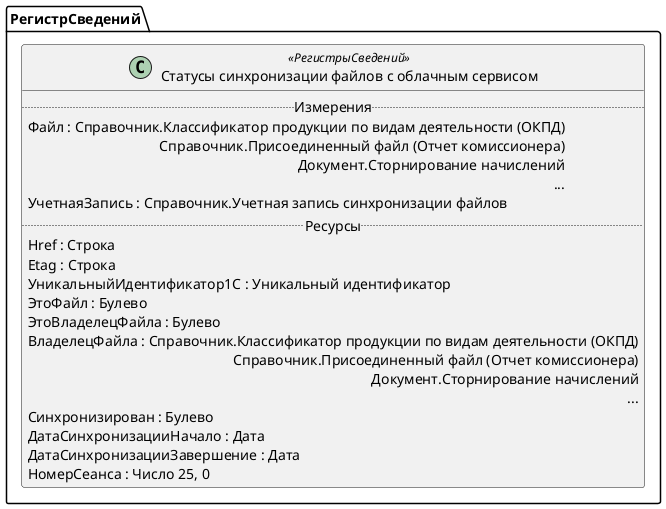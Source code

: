 ﻿@startuml СтатусыСинхронизацииФайловСОблачнымСервисом
'!include templates.wsd
'..\include templates.wsd
class РегистрСведений.СтатусыСинхронизацииФайловСОблачнымСервисом as "Статусы синхронизации файлов с облачным сервисом" <<РегистрыСведений>>
{
..Измерения..
Файл : Справочник.Классификатор продукции по видам деятельности (ОКПД)\rСправочник.Присоединенный файл (Отчет комиссионера)\rДокумент.Сторнирование начислений\r...
УчетнаяЗапись : Справочник.Учетная запись синхронизации файлов
..Ресурсы..
Href : Строка
Etag : Строка
УникальныйИдентификатор1С : Уникальный идентификатор
ЭтоФайл : Булево
ЭтоВладелецФайла : Булево
ВладелецФайла : Справочник.Классификатор продукции по видам деятельности (ОКПД)\rСправочник.Присоединенный файл (Отчет комиссионера)\rДокумент.Сторнирование начислений\r...
Синхронизирован : Булево
ДатаСинхронизацииНачало : Дата
ДатаСинхронизацииЗавершение : Дата
НомерСеанса : Число 25, 0
}
@enduml
